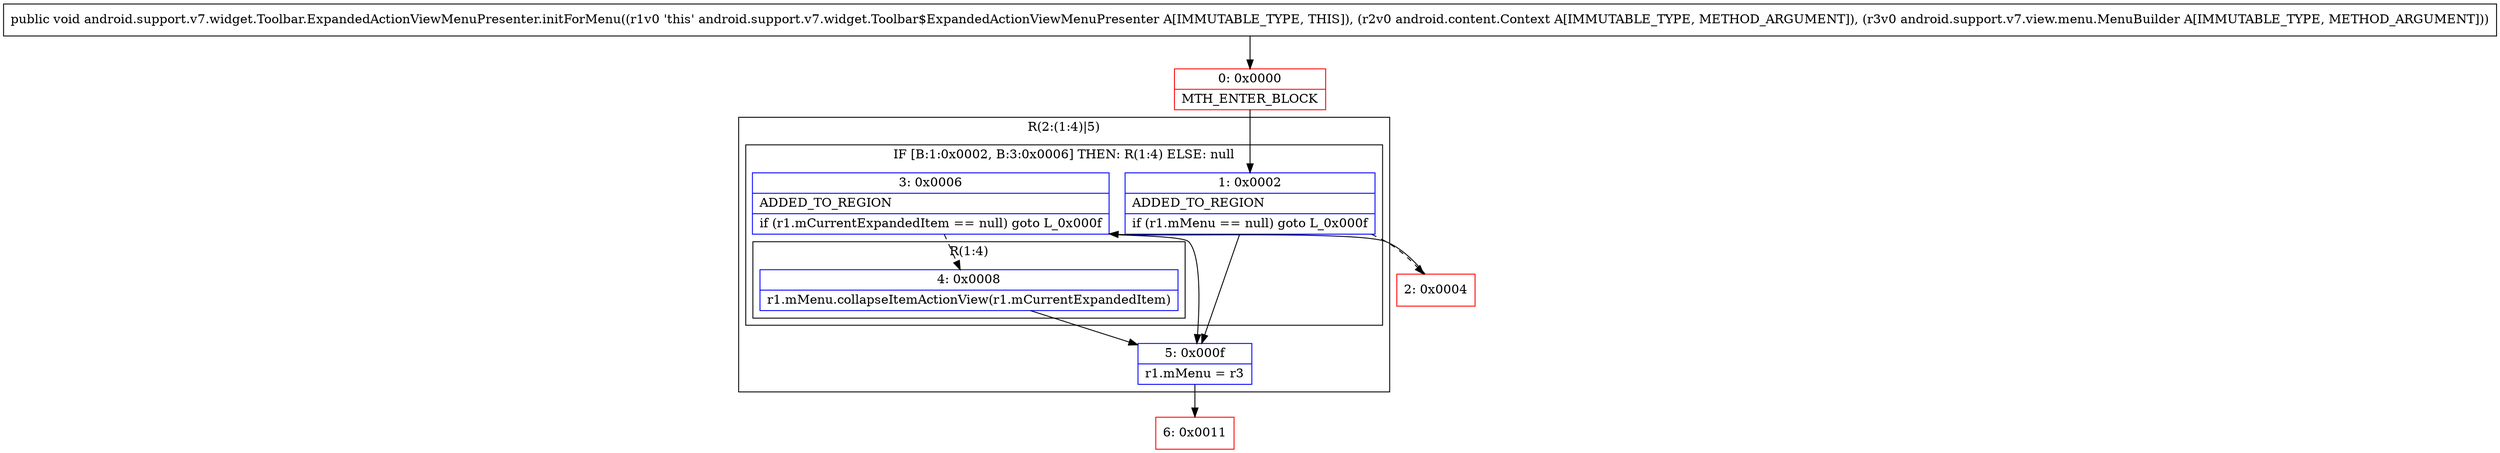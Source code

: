 digraph "CFG forandroid.support.v7.widget.Toolbar.ExpandedActionViewMenuPresenter.initForMenu(Landroid\/content\/Context;Landroid\/support\/v7\/view\/menu\/MenuBuilder;)V" {
subgraph cluster_Region_1794527216 {
label = "R(2:(1:4)|5)";
node [shape=record,color=blue];
subgraph cluster_IfRegion_1398821375 {
label = "IF [B:1:0x0002, B:3:0x0006] THEN: R(1:4) ELSE: null";
node [shape=record,color=blue];
Node_1 [shape=record,label="{1\:\ 0x0002|ADDED_TO_REGION\l|if (r1.mMenu == null) goto L_0x000f\l}"];
Node_3 [shape=record,label="{3\:\ 0x0006|ADDED_TO_REGION\l|if (r1.mCurrentExpandedItem == null) goto L_0x000f\l}"];
subgraph cluster_Region_534306970 {
label = "R(1:4)";
node [shape=record,color=blue];
Node_4 [shape=record,label="{4\:\ 0x0008|r1.mMenu.collapseItemActionView(r1.mCurrentExpandedItem)\l}"];
}
}
Node_5 [shape=record,label="{5\:\ 0x000f|r1.mMenu = r3\l}"];
}
Node_0 [shape=record,color=red,label="{0\:\ 0x0000|MTH_ENTER_BLOCK\l}"];
Node_2 [shape=record,color=red,label="{2\:\ 0x0004}"];
Node_6 [shape=record,color=red,label="{6\:\ 0x0011}"];
MethodNode[shape=record,label="{public void android.support.v7.widget.Toolbar.ExpandedActionViewMenuPresenter.initForMenu((r1v0 'this' android.support.v7.widget.Toolbar$ExpandedActionViewMenuPresenter A[IMMUTABLE_TYPE, THIS]), (r2v0 android.content.Context A[IMMUTABLE_TYPE, METHOD_ARGUMENT]), (r3v0 android.support.v7.view.menu.MenuBuilder A[IMMUTABLE_TYPE, METHOD_ARGUMENT])) }"];
MethodNode -> Node_0;
Node_1 -> Node_2[style=dashed];
Node_1 -> Node_5;
Node_3 -> Node_4[style=dashed];
Node_3 -> Node_5;
Node_4 -> Node_5;
Node_5 -> Node_6;
Node_0 -> Node_1;
Node_2 -> Node_3;
}

